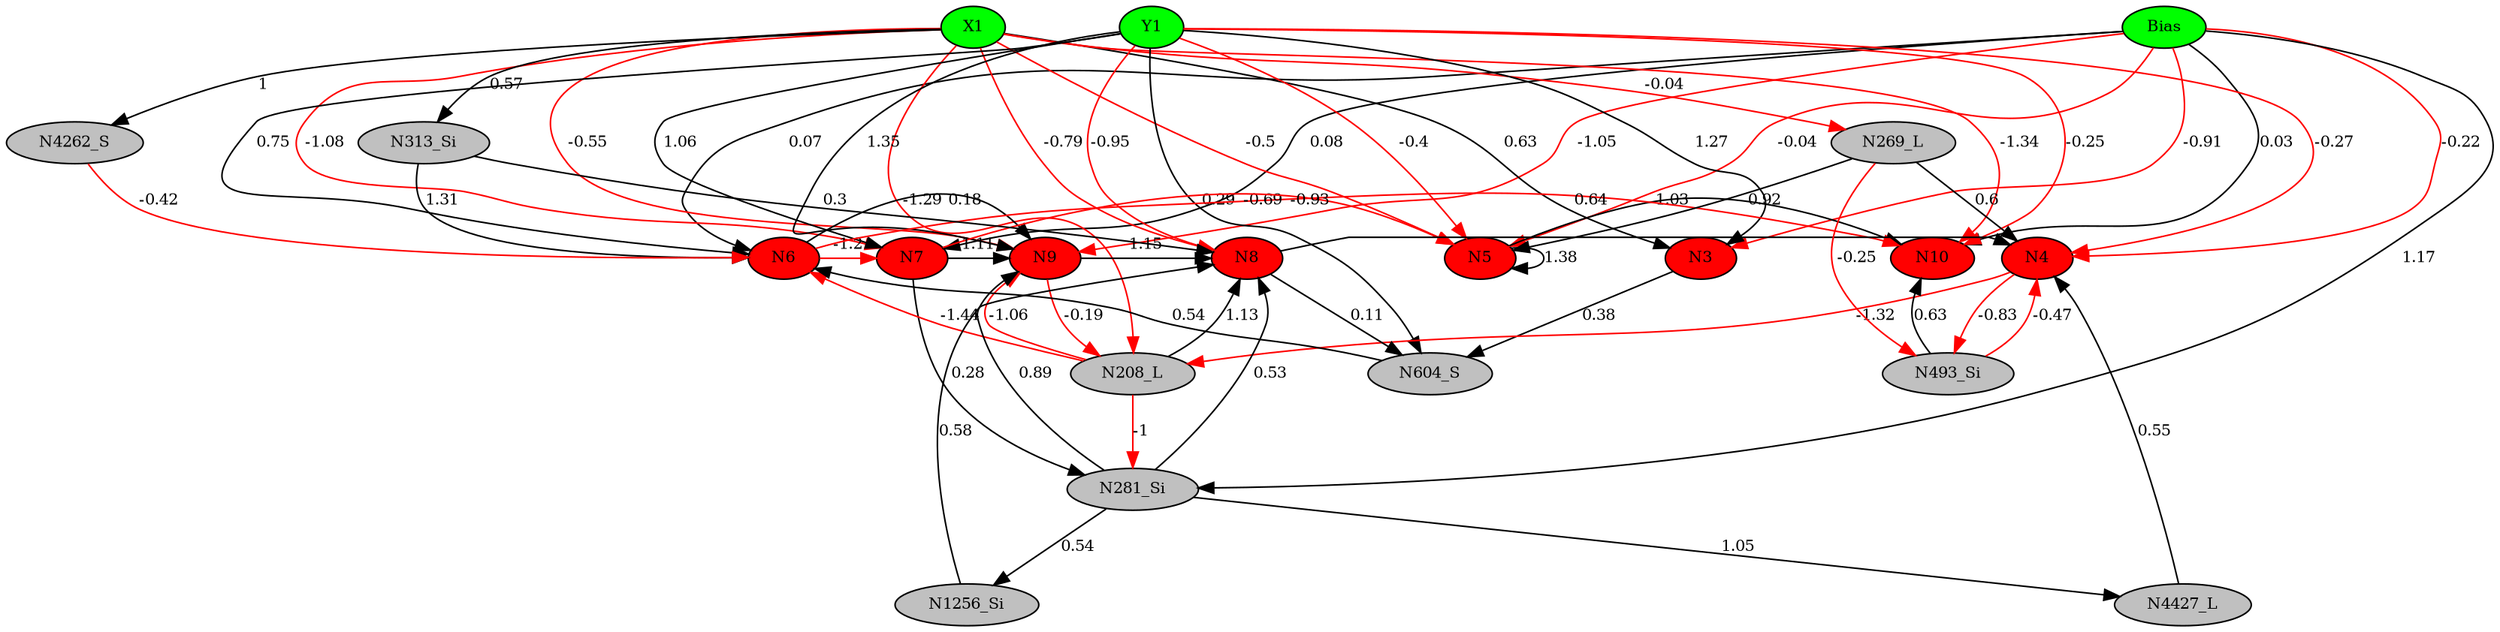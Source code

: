 digraph g { 
N0 [shape=ellipse, label=Bias,fontsize=10,height=0.1,width=0.1,style=filled,fillcolor=green]
N1[shape=ellipse label=X1,fontsize=10,height=0.1,width=0.1,style=filled,fillcolor=green]
N2[shape=ellipse label=Y1,fontsize=10,height=0.1,width=0.1,style=filled,fillcolor=green]
N3[shape=ellipse,fontsize = 10, height = 0.1, width = 0.1, style = filled, fillcolor = red]
N4[shape=ellipse,fontsize = 10, height = 0.1, width = 0.1, style = filled, fillcolor = red]
N5[shape=ellipse,fontsize = 10, height = 0.1, width = 0.1, style = filled, fillcolor = red]
N6[shape=ellipse,fontsize = 10, height = 0.1, width = 0.1, style = filled, fillcolor = red]
N7[shape=ellipse,fontsize = 10, height = 0.1, width = 0.1, style = filled, fillcolor = red]
N8[shape=ellipse,fontsize = 10, height = 0.1, width = 0.1, style = filled, fillcolor = red]
N9[shape=ellipse,fontsize = 10, height = 0.1, width = 0.1, style = filled, fillcolor = red]
N10[shape=ellipse,fontsize = 10, height = 0.1, width = 0.1, style = filled, fillcolor = red]
N208[shape=ellipse, label=N208_L,fontsize=10,height=0.1,width=0.1,style=filled,fillcolor=gray]
N269[shape=ellipse, label=N269_L,fontsize=10,height=0.1,width=0.1,style=filled,fillcolor=gray]
N281[shape=ellipse, label=N281_Si,fontsize=10,height=0.1,width=0.1,style=filled,fillcolor=gray]
N313[shape=ellipse, label=N313_Si,fontsize=10,height=0.1,width=0.1,style=filled,fillcolor=gray]
N493[shape=ellipse, label=N493_Si,fontsize=10,height=0.1,width=0.1,style=filled,fillcolor=gray]
N604[shape=ellipse, label=N604_S,fontsize=10,height=0.1,width=0.1,style=filled,fillcolor=gray]
N1256[shape=ellipse, label=N1256_Si,fontsize=10,height=0.1,width=0.1,style=filled,fillcolor=gray]
N4262[shape=ellipse, label=N4262_S,fontsize=10,height=0.1,width=0.1,style=filled,fillcolor=gray]
N4427[shape=ellipse, label=N4427_L,fontsize=10,height=0.1,width=0.1,style=filled,fillcolor=gray]
N0 -> N3 [color=red] [arrowType=inv][ label=-0.91,fontsize=10]
N1 -> N3 [color=black] [ label=0.63,fontsize=10]
N2 -> N3 [color=black] [ label=1.27,fontsize=10]
N0 -> N4 [color=red] [arrowType=inv][ label=-0.22,fontsize=10]
N2 -> N4 [color=red] [arrowType=inv][ label=-0.27,fontsize=10]
N0 -> N5 [color=red] [arrowType=inv][ label=-0.04,fontsize=10]
N1 -> N5 [color=red] [arrowType=inv][ label=-0.5,fontsize=10]
N2 -> N5 [color=red] [arrowType=inv][ label=-0.4,fontsize=10]
N0 -> N6 [color=black] [ label=0.07,fontsize=10]
N2 -> N6 [color=black] [ label=0.75,fontsize=10]
N0 -> N7 [color=black] [ label=0.08,fontsize=10]
N1 -> N7 [color=red] [arrowType=inv][ label=-1.08,fontsize=10]
N2 -> N7 [color=black] [ label=1.06,fontsize=10]
N1 -> N8 [color=red] [arrowType=inv][ label=-0.79,fontsize=10]
N2 -> N8 [color=red] [arrowType=inv][ label=-0.95,fontsize=10]
N0 -> N9 [color=red] [arrowType=inv][ label=-1.05,fontsize=10]
N2 -> N9 [color=black] [ label=1.35,fontsize=10]
N0 -> N10 [color=black] [ label=0.03,fontsize=10]
N1 -> N10 [color=red] [arrowType=inv][ label=-1.34,fontsize=10]
N2 -> N10 [color=red] [arrowType=inv][ label=-0.25,fontsize=10]
N8 -> N4 [color=black] [ label=0.64,fontsize=10]
N9 -> N8 [color=black] [ label=1.15,fontsize=10]
N1 -> N208 [color=red] [arrowType=inv][ label=-1.29,fontsize=10]
N208 -> N9 [color=red] [arrowType=inv][ label=-1.06,fontsize=10]
N4 -> N208 [color=red] [arrowType=inv][ label=-1.32,fontsize=10]
N5 -> N5 [color=black] [ label=1.38,fontsize=10]
N1 -> N269 [color=red] [arrowType=inv][ label=-0.04,fontsize=10]
N269 -> N4 [color=black] [ label=0.6,fontsize=10]
N0 -> N281 [color=black] [ label=1.17,fontsize=10]
N281 -> N8 [color=black] [ label=0.53,fontsize=10]
N1 -> N313 [color=black] [ label=0.57,fontsize=10]
N313 -> N6 [color=black] [ label=1.31,fontsize=10]
N269 -> N493 [color=red] [arrowType=inv][ label=-0.25,fontsize=10]
N493 -> N4 [color=red] [arrowType=inv][ label=-0.47,fontsize=10]
N6 -> N10 [color=red] [arrowType=inv][ label=-0.69,fontsize=10]
N2 -> N604 [color=black] [ label=0.29,fontsize=10]
N604 -> N6 [color=black] [ label=0.54,fontsize=10]
N6 -> N7 [color=red] [arrowType=inv][ label=-1.2,fontsize=10]
N5 -> N10 [color=black] [ label=1.03,fontsize=10]
N281 -> N9 [color=black] [ label=0.89,fontsize=10]
N208 -> N8 [color=black] [ label=1.13,fontsize=10]
N208 -> N281 [color=red] [arrowType=inv][ label=-1,fontsize=10]
N7 -> N9 [color=black] [ label=1.11,fontsize=10]
N1 -> N9 [color=red] [arrowType=inv][ label=-0.55,fontsize=10]
N281 -> N1256 [color=black] [ label=0.54,fontsize=10]
N1256 -> N8 [color=black] [ label=0.58,fontsize=10]
N208 -> N6 [color=red] [arrowType=inv][ label=-1.44,fontsize=10]
N7 -> N281 [color=black] [ label=0.28,fontsize=10]
N313 -> N8 [color=black] [ label=0.3,fontsize=10]
N9 -> N208 [color=red] [arrowType=inv][ label=-0.19,fontsize=10]
N3 -> N604 [color=black] [ label=0.38,fontsize=10]
N4 -> N493 [color=red] [arrowType=inv][ label=-0.83,fontsize=10]
N6 -> N9 [color=black] [ label=0.18,fontsize=10]
N493 -> N10 [color=black] [ label=0.63,fontsize=10]
N269 -> N5 [color=black] [ label=0.92,fontsize=10]
N7 -> N5 [color=red] [arrowType=inv][ label=-0.93,fontsize=10]
N1 -> N4262 [color=black] [ label=1,fontsize=10]
N4262 -> N6 [color=red] [arrowType=inv][ label=-0.42,fontsize=10]
N281 -> N4427 [color=black] [ label=1.05,fontsize=10]
N4427 -> N4 [color=black] [ label=0.55,fontsize=10]
N8 -> N604 [color=black] [ label=0.11,fontsize=10]
 { rank=same; 
N3
N4
N5
N6
N7
N8
N9
N10
 } 
 { rank=same; 
N1 ->N2 ->N0 [style=invis]
 } 
}
